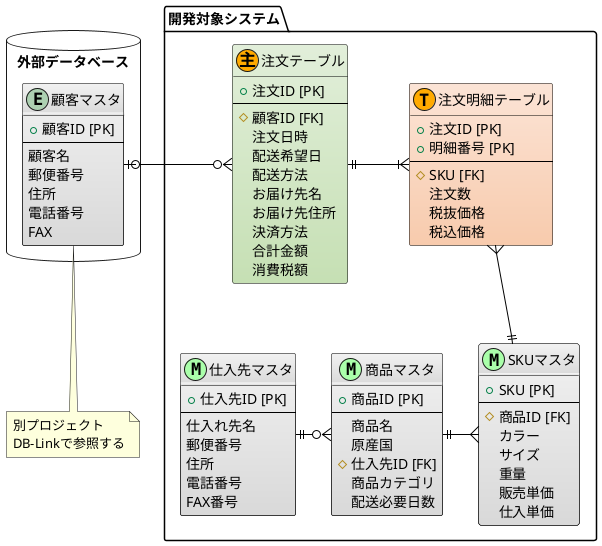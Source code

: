 @startuml

/'
  
  
  図の中で目立たせたいエンティティに着色するための
  色の名前（定数）を定義します。
  
  
'/
!define MAIN_ENTITY #E2EFDA-C6E0B4
!define MAIN_ENTITY_2 #FCE4D6-F8CBAD

/'   他の色も、用途が分りやすいように名前をつけます。   '/
!define METAL #F2F2F2-D9D9D9
!define MASTER_MARK_COLOR #AAFFAA
!define TRANSACTION_MARK_COLOR #FFAA00

/'
  
  
  デフォルトのスタイルを設定します。
  この場合の指定は class です。entity ではエラーになります。
  
  
'/
skinparam class{
  BackgroundColor METAL
  BorderColor Black
  ArrowColor Black
}

package "外部データベース" as ext <<Database>>{
  entity "顧客マスタ" as customer{
    + 顧客ID [PK]
    --
    顧客名
    郵便番号
    住所
    電話番号
    FAX
  }
}

package "開発対象システム" as target_system{

  /'
    
    
    マスターテーブルを M、トランザクションを T などと安直にしていますが、
    チーム内でルールを決めればなんでも良いと思います。交差テーブルは "I" とか。
    角丸四角形が描けない代替です。
    １文字なら "主" とか "従" とか日本語でも OK だったのが受ける。
    
    
  '/
  entity "注文テーブル" as order <<主,TRANSACTION_MARK_COLOR>> MAIN_ENTITY{
    + 注文ID [PK]
    --
    # 顧客ID [FK]
    注文日時
    配送希望日
    配送方法
    お届け先名
    お届け先住所
    決済方法
    合計金額
    消費税額
  }
  entity "注文明細テーブル" as order_detail <<T,TRANSACTION_MARK_COLOR>> MAIN_ENTITY_2{
    + 注文ID [PK]
    + 明細番号 [PK]
    --
    # SKU [FK]
    注文数
    税抜価格
    税込価格
  }
  entity "SKUマスタ" as sku <<M,MASTER_MARK_COLOR>>{
    + SKU [PK]
    --
    # 商品ID [FK]
    カラー
    サイズ
    重量
    販売単価
    仕入単価
  }
  entity "商品マスタ" as product <<M,MASTER_MARK_COLOR>>{
    + 商品ID [PK]
    --
    商品名
    原産国
    # 仕入先ID [FK]
    商品カテゴリ
    配送必要日数
  }
  entity "仕入先マスタ" as vendor <<M,MASTER_MARK_COLOR>>{
    + 仕入先ID [PK]
    --
    仕入れ先名
    郵便番号
    住所
    電話番号
    FAX番号
  }
}

customer |o-ri-o{ order
order ||-ri-|{ order_detail
order_detail }-do-|| sku
sku }-le-|| product
product }o-le-|| vendor
note bottom of customer : 別プロジェクト\nDB-Linkで参照する

@enduml